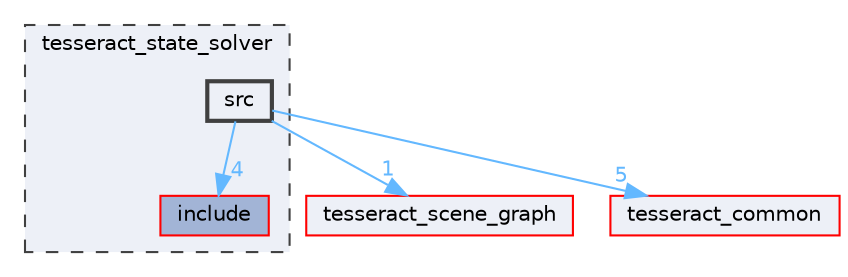 digraph "tesseract_state_solver/src"
{
 // LATEX_PDF_SIZE
  bgcolor="transparent";
  edge [fontname=Helvetica,fontsize=10,labelfontname=Helvetica,labelfontsize=10];
  node [fontname=Helvetica,fontsize=10,shape=box,height=0.2,width=0.4];
  compound=true
  subgraph clusterdir_f9fd38abb6852090848a9f28804f693c {
    graph [ bgcolor="#edf0f7", pencolor="grey25", label="tesseract_state_solver", fontname=Helvetica,fontsize=10 style="filled,dashed", URL="dir_f9fd38abb6852090848a9f28804f693c.html",tooltip=""]
  dir_3f721f05b835b2e0e1382f5bfc7aa7a8 [label="include", fillcolor="#a2b4d6", color="red", style="filled", URL="dir_3f721f05b835b2e0e1382f5bfc7aa7a8.html",tooltip=""];
  dir_55af8af3980ace53f29944b0486529b0 [label="src", fillcolor="#edf0f7", color="grey25", style="filled,bold", URL="dir_55af8af3980ace53f29944b0486529b0.html",tooltip=""];
  }
  dir_80ecf6fe8b2ccd2d6af6fe314205f076 [label="tesseract_scene_graph", fillcolor="#edf0f7", color="red", style="filled", URL="dir_80ecf6fe8b2ccd2d6af6fe314205f076.html",tooltip=""];
  dir_8430b83f3af685b4c96d298a32e9aa37 [label="tesseract_common", fillcolor="#edf0f7", color="red", style="filled", URL="dir_8430b83f3af685b4c96d298a32e9aa37.html",tooltip=""];
  dir_55af8af3980ace53f29944b0486529b0->dir_3f721f05b835b2e0e1382f5bfc7aa7a8 [headlabel="4", labeldistance=1.5 headhref="dir_000066_000041.html" color="steelblue1" fontcolor="steelblue1"];
  dir_55af8af3980ace53f29944b0486529b0->dir_80ecf6fe8b2ccd2d6af6fe314205f076 [headlabel="1", labeldistance=1.5 headhref="dir_000066_000087.html" color="steelblue1" fontcolor="steelblue1"];
  dir_55af8af3980ace53f29944b0486529b0->dir_8430b83f3af685b4c96d298a32e9aa37 [headlabel="5", labeldistance=1.5 headhref="dir_000066_000075.html" color="steelblue1" fontcolor="steelblue1"];
}
